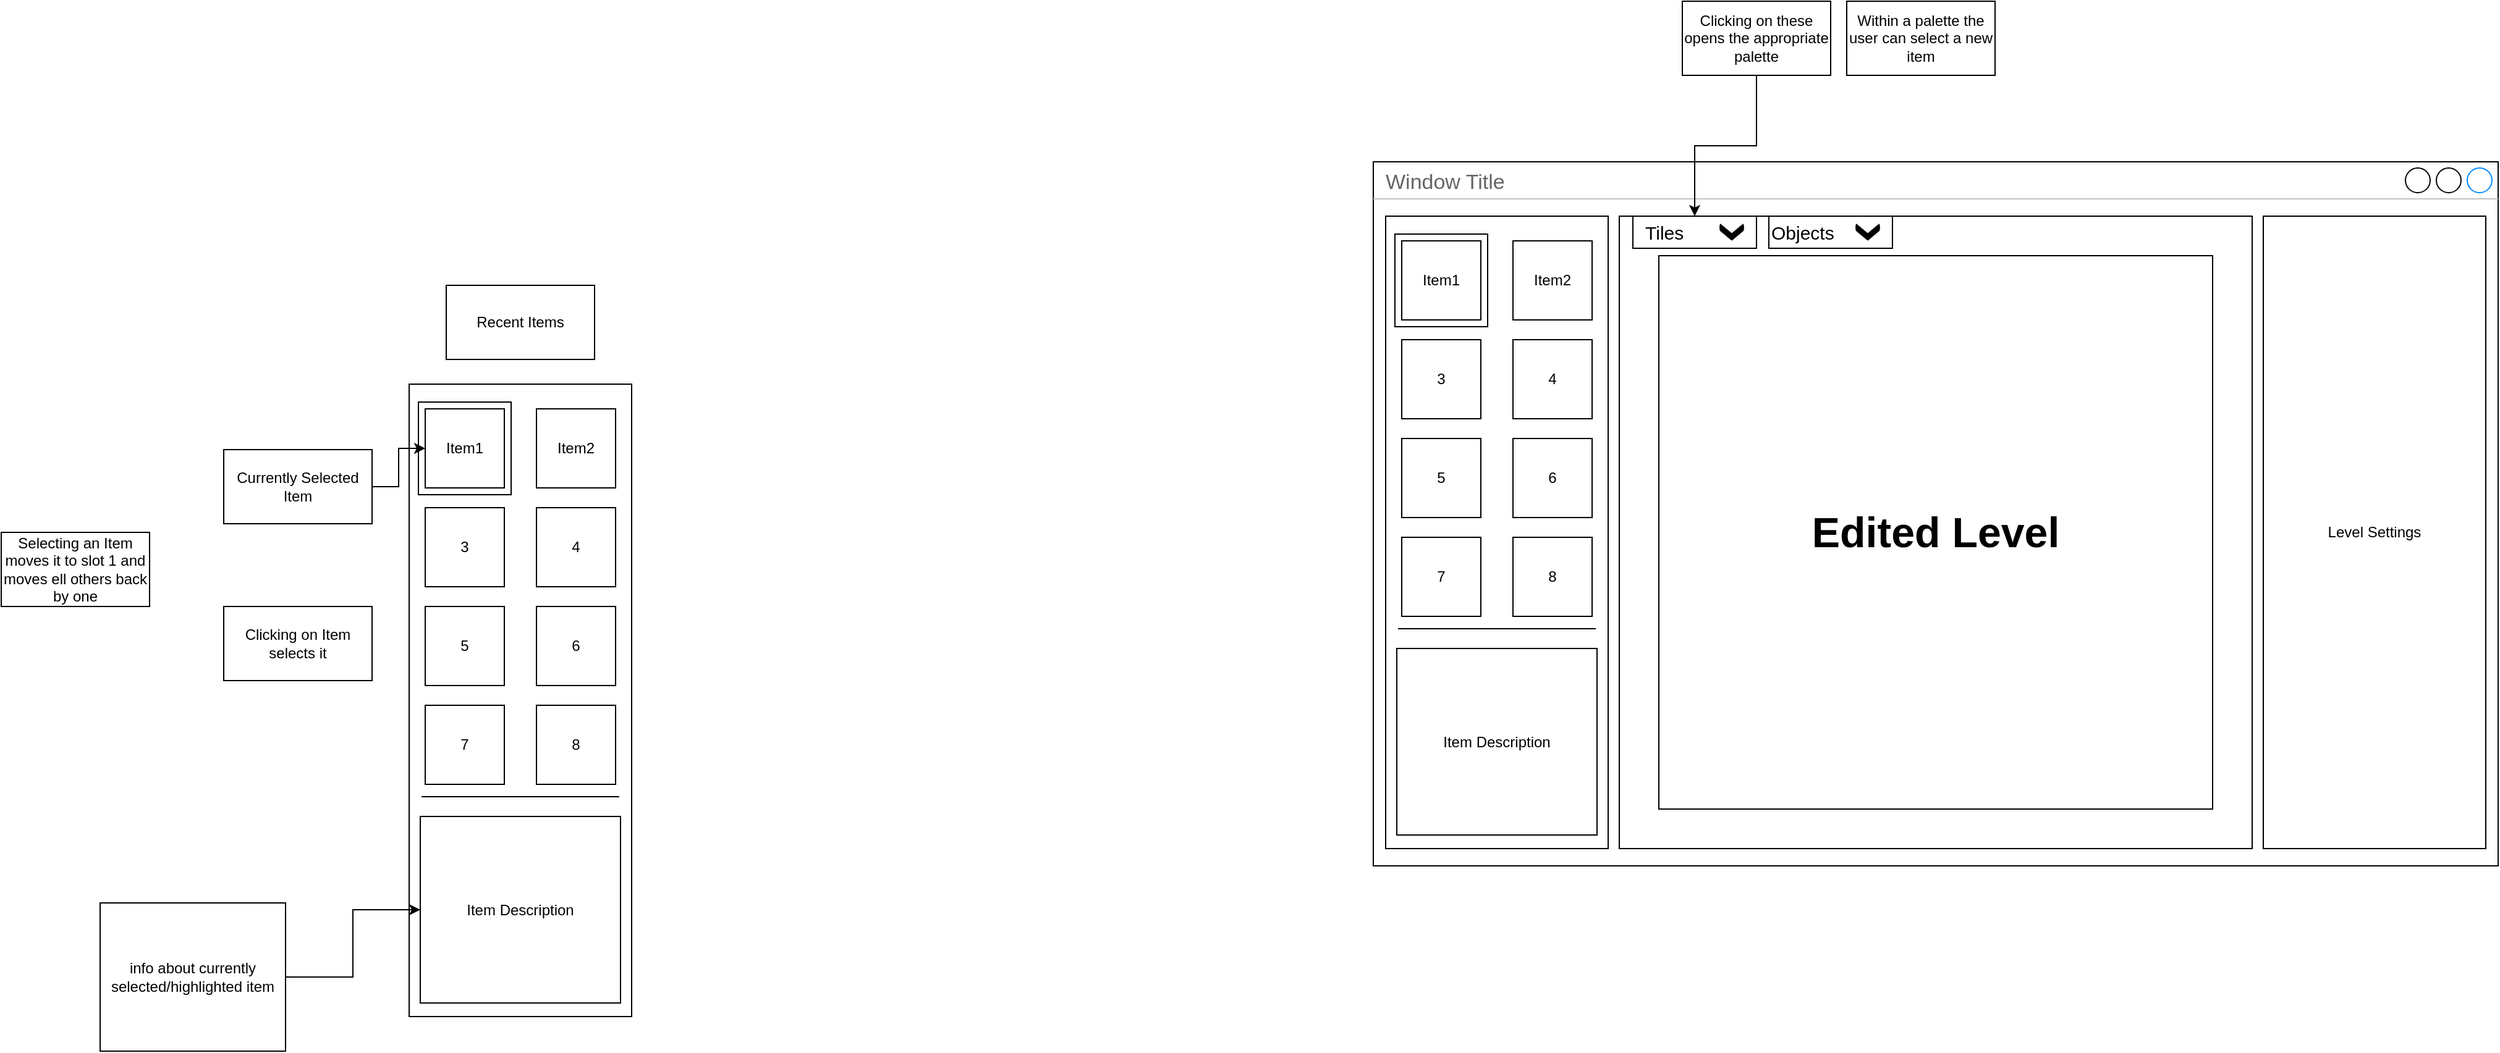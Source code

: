 <mxfile version="24.7.1" type="device">
  <diagram name="Page-1" id="MHz25P8l1DLz0FaoC143">
    <mxGraphModel dx="3785" dy="647" grid="1" gridSize="10" guides="1" tooltips="1" connect="1" arrows="1" fold="1" page="1" pageScale="1" pageWidth="850" pageHeight="1100" background="none" math="0" shadow="0">
      <root>
        <mxCell id="0" />
        <mxCell id="1" parent="0" />
        <mxCell id="TJpbbNPDJ1j3fr_7OfPR-229" value="" style="group" parent="1" vertex="1" connectable="0">
          <mxGeometry x="-1422" y="1110" width="910" height="570" as="geometry" />
        </mxCell>
        <mxCell id="TJpbbNPDJ1j3fr_7OfPR-117" value="" style="group" parent="TJpbbNPDJ1j3fr_7OfPR-229" vertex="1" connectable="0">
          <mxGeometry x="12" width="910" height="570" as="geometry" />
        </mxCell>
        <mxCell id="TJpbbNPDJ1j3fr_7OfPR-24" value="Window Title" style="strokeWidth=1;shadow=0;dashed=0;align=center;html=1;shape=mxgraph.mockup.containers.window;align=left;verticalAlign=top;spacingLeft=8;strokeColor2=#008cff;strokeColor3=#c4c4c4;fontColor=#666666;mainText=;fontSize=17;labelBackgroundColor=none;whiteSpace=wrap;" parent="TJpbbNPDJ1j3fr_7OfPR-117" vertex="1">
          <mxGeometry width="910" height="570" as="geometry" />
        </mxCell>
        <mxCell id="TJpbbNPDJ1j3fr_7OfPR-25" value="&lt;div style=&quot;font-size: 13px;&quot;&gt;&lt;font size=&quot;1&quot;&gt;&lt;b style=&quot;font-size: 34px;&quot;&gt;Edited Level&lt;/b&gt;&lt;/font&gt;&lt;/div&gt;" style="rounded=0;whiteSpace=wrap;html=1;aspect=fixed;" parent="TJpbbNPDJ1j3fr_7OfPR-117" vertex="1">
          <mxGeometry x="199" y="44" width="512" height="512" as="geometry" />
        </mxCell>
        <mxCell id="1-W61MvCv8Y89S9msYaM-2" value="Level Settings" style="rounded=0;whiteSpace=wrap;html=1;" vertex="1" parent="TJpbbNPDJ1j3fr_7OfPR-117">
          <mxGeometry x="720" y="44" width="180" height="512" as="geometry" />
        </mxCell>
        <mxCell id="1-W61MvCv8Y89S9msYaM-74" value="&lt;div style=&quot;font-size: 13px;&quot;&gt;&lt;font size=&quot;1&quot;&gt;&lt;b style=&quot;font-size: 34px;&quot;&gt;Edited Level&lt;/b&gt;&lt;/font&gt;&lt;/div&gt;" style="rounded=0;whiteSpace=wrap;html=1;aspect=fixed;" vertex="1" parent="TJpbbNPDJ1j3fr_7OfPR-117">
          <mxGeometry x="231" y="76" width="448" height="448" as="geometry" />
        </mxCell>
        <mxCell id="1-W61MvCv8Y89S9msYaM-85" value="" style="group" vertex="1" connectable="0" parent="TJpbbNPDJ1j3fr_7OfPR-117">
          <mxGeometry x="210" y="44" width="100" height="26" as="geometry" />
        </mxCell>
        <mxCell id="1-W61MvCv8Y89S9msYaM-80" value="&lt;div style=&quot;padding-left: 8px; font-size: 15px;&quot; align=&quot;left&quot;&gt;&lt;font style=&quot;font-size: 15px;&quot;&gt;Tiles&lt;br&gt;&lt;/font&gt;&lt;/div&gt;" style="rounded=0;whiteSpace=wrap;html=1;align=left;" vertex="1" parent="1-W61MvCv8Y89S9msYaM-85">
          <mxGeometry width="100" height="26" as="geometry" />
        </mxCell>
        <mxCell id="1-W61MvCv8Y89S9msYaM-82" value="" style="html=1;verticalLabelPosition=bottom;labelBackgroundColor=#ffffff;verticalAlign=top;shadow=0;dashed=0;strokeWidth=2;shape=mxgraph.ios7.misc.expand;fillColor=#000000;direction=west;" vertex="1" parent="1-W61MvCv8Y89S9msYaM-85">
          <mxGeometry x="70" y="6.067" width="20" height="13.867" as="geometry" />
        </mxCell>
        <mxCell id="1-W61MvCv8Y89S9msYaM-86" value="" style="group" vertex="1" connectable="0" parent="TJpbbNPDJ1j3fr_7OfPR-117">
          <mxGeometry x="320" y="44" width="100" height="26" as="geometry" />
        </mxCell>
        <mxCell id="1-W61MvCv8Y89S9msYaM-83" value="&lt;font style=&quot;font-size: 15px;&quot;&gt;Objects&lt;/font&gt;" style="rounded=0;whiteSpace=wrap;html=1;align=left;" vertex="1" parent="1-W61MvCv8Y89S9msYaM-86">
          <mxGeometry width="100" height="26" as="geometry" />
        </mxCell>
        <mxCell id="1-W61MvCv8Y89S9msYaM-84" value="" style="html=1;verticalLabelPosition=bottom;labelBackgroundColor=#ffffff;verticalAlign=top;shadow=0;dashed=0;strokeWidth=2;shape=mxgraph.ios7.misc.expand;fillColor=#000000;direction=west;" vertex="1" parent="1-W61MvCv8Y89S9msYaM-86">
          <mxGeometry x="70" y="6.067" width="20" height="13.867" as="geometry" />
        </mxCell>
        <mxCell id="1-W61MvCv8Y89S9msYaM-91" value="" style="group" vertex="1" connectable="0" parent="TJpbbNPDJ1j3fr_7OfPR-117">
          <mxGeometry x="10" y="44" width="180" height="512" as="geometry" />
        </mxCell>
        <mxCell id="1-W61MvCv8Y89S9msYaM-92" value="" style="rounded=0;whiteSpace=wrap;html=1;container=0;" vertex="1" parent="1-W61MvCv8Y89S9msYaM-91">
          <mxGeometry width="180" height="512" as="geometry" />
        </mxCell>
        <mxCell id="1-W61MvCv8Y89S9msYaM-93" value="Item2" style="rounded=0;whiteSpace=wrap;html=1;container=0;" vertex="1" parent="1-W61MvCv8Y89S9msYaM-91">
          <mxGeometry x="103" y="20" width="64" height="64" as="geometry" />
        </mxCell>
        <mxCell id="1-W61MvCv8Y89S9msYaM-94" value="3" style="rounded=0;whiteSpace=wrap;html=1;container=0;" vertex="1" parent="1-W61MvCv8Y89S9msYaM-91">
          <mxGeometry x="13" y="100" width="64" height="64" as="geometry" />
        </mxCell>
        <mxCell id="1-W61MvCv8Y89S9msYaM-95" value="4" style="rounded=0;whiteSpace=wrap;html=1;container=0;" vertex="1" parent="1-W61MvCv8Y89S9msYaM-91">
          <mxGeometry x="103" y="100" width="64" height="64" as="geometry" />
        </mxCell>
        <mxCell id="1-W61MvCv8Y89S9msYaM-96" value="5" style="rounded=0;whiteSpace=wrap;html=1;container=0;" vertex="1" parent="1-W61MvCv8Y89S9msYaM-91">
          <mxGeometry x="13" y="180" width="64" height="64" as="geometry" />
        </mxCell>
        <mxCell id="1-W61MvCv8Y89S9msYaM-97" value="6" style="rounded=0;whiteSpace=wrap;html=1;container=0;" vertex="1" parent="1-W61MvCv8Y89S9msYaM-91">
          <mxGeometry x="103" y="180" width="64" height="64" as="geometry" />
        </mxCell>
        <mxCell id="1-W61MvCv8Y89S9msYaM-98" value="7" style="rounded=0;whiteSpace=wrap;html=1;container=0;" vertex="1" parent="1-W61MvCv8Y89S9msYaM-91">
          <mxGeometry x="13" y="260" width="64" height="64" as="geometry" />
        </mxCell>
        <mxCell id="1-W61MvCv8Y89S9msYaM-99" value="8" style="rounded=0;whiteSpace=wrap;html=1;container=0;" vertex="1" parent="1-W61MvCv8Y89S9msYaM-91">
          <mxGeometry x="103" y="260" width="64" height="64" as="geometry" />
        </mxCell>
        <mxCell id="1-W61MvCv8Y89S9msYaM-100" value="" style="line;strokeWidth=1;fillColor=none;align=left;verticalAlign=middle;spacingTop=-1;spacingLeft=3;spacingRight=3;rotatable=0;labelPosition=right;points=[];portConstraint=eastwest;strokeColor=default;container=0;" vertex="1" parent="1-W61MvCv8Y89S9msYaM-91">
          <mxGeometry x="10" y="330" width="160" height="8" as="geometry" />
        </mxCell>
        <mxCell id="1-W61MvCv8Y89S9msYaM-101" value="Item Description" style="rounded=0;whiteSpace=wrap;html=1;container=0;" vertex="1" parent="1-W61MvCv8Y89S9msYaM-91">
          <mxGeometry x="9" y="350" width="162" height="151" as="geometry" />
        </mxCell>
        <mxCell id="1-W61MvCv8Y89S9msYaM-102" value="Item1" style="rounded=0;whiteSpace=wrap;html=1;container=0;" vertex="1" parent="1-W61MvCv8Y89S9msYaM-91">
          <mxGeometry x="13" y="20" width="64" height="64" as="geometry" />
        </mxCell>
        <mxCell id="1-W61MvCv8Y89S9msYaM-103" value="" style="rounded=0;whiteSpace=wrap;html=1;container=0;" vertex="1" parent="1-W61MvCv8Y89S9msYaM-91">
          <mxGeometry x="7.5" y="14.5" width="75" height="75" as="geometry" />
        </mxCell>
        <mxCell id="1-W61MvCv8Y89S9msYaM-104" value="Item1" style="rounded=0;whiteSpace=wrap;html=1;container=0;" vertex="1" parent="1-W61MvCv8Y89S9msYaM-91">
          <mxGeometry x="13" y="20" width="64" height="64" as="geometry" />
        </mxCell>
        <mxCell id="1-W61MvCv8Y89S9msYaM-39" value="info about currently selected/highlighted item" style="rounded=0;whiteSpace=wrap;html=1;" vertex="1" parent="1">
          <mxGeometry x="-2440" y="1710" width="150" height="120" as="geometry" />
        </mxCell>
        <mxCell id="1-W61MvCv8Y89S9msYaM-41" value="Recent Items" style="rounded=0;whiteSpace=wrap;html=1;" vertex="1" parent="1">
          <mxGeometry x="-2160" y="1210" width="120" height="60" as="geometry" />
        </mxCell>
        <mxCell id="1-W61MvCv8Y89S9msYaM-42" value="Currently Selected Item" style="rounded=0;whiteSpace=wrap;html=1;" vertex="1" parent="1">
          <mxGeometry x="-2340" y="1343" width="120" height="60" as="geometry" />
        </mxCell>
        <mxCell id="1-W61MvCv8Y89S9msYaM-78" value="&lt;div&gt;Clicking on Item&lt;/div&gt;&lt;div&gt;selects it&lt;br&gt;&lt;/div&gt;" style="rounded=0;whiteSpace=wrap;html=1;" vertex="1" parent="1">
          <mxGeometry x="-2340" y="1470" width="120" height="60" as="geometry" />
        </mxCell>
        <mxCell id="1-W61MvCv8Y89S9msYaM-79" value="Selecting an Item moves it to slot 1 and moves ell others back by one" style="rounded=0;whiteSpace=wrap;html=1;" vertex="1" parent="1">
          <mxGeometry x="-2520" y="1410" width="120" height="60" as="geometry" />
        </mxCell>
        <mxCell id="1-W61MvCv8Y89S9msYaM-89" style="edgeStyle=orthogonalEdgeStyle;rounded=0;orthogonalLoop=1;jettySize=auto;html=1;" edge="1" parent="1" source="1-W61MvCv8Y89S9msYaM-87" target="1-W61MvCv8Y89S9msYaM-80">
          <mxGeometry relative="1" as="geometry" />
        </mxCell>
        <mxCell id="1-W61MvCv8Y89S9msYaM-87" value="Clicking on these opens the appropriate palette" style="rounded=0;whiteSpace=wrap;html=1;" vertex="1" parent="1">
          <mxGeometry x="-1160" y="980" width="120" height="60" as="geometry" />
        </mxCell>
        <mxCell id="1-W61MvCv8Y89S9msYaM-88" value="Within a palette the user can select a new item" style="rounded=0;whiteSpace=wrap;html=1;" vertex="1" parent="1">
          <mxGeometry x="-1027" y="980" width="120" height="60" as="geometry" />
        </mxCell>
        <mxCell id="1-W61MvCv8Y89S9msYaM-90" value="" style="group" vertex="1" connectable="0" parent="1">
          <mxGeometry x="-2190" y="1290" width="180" height="512" as="geometry" />
        </mxCell>
        <mxCell id="1-W61MvCv8Y89S9msYaM-1" value="" style="rounded=0;whiteSpace=wrap;html=1;container=0;" vertex="1" parent="1-W61MvCv8Y89S9msYaM-90">
          <mxGeometry width="180" height="512" as="geometry" />
        </mxCell>
        <mxCell id="1-W61MvCv8Y89S9msYaM-9" value="Item2" style="rounded=0;whiteSpace=wrap;html=1;container=0;" vertex="1" parent="1-W61MvCv8Y89S9msYaM-90">
          <mxGeometry x="103" y="20" width="64" height="64" as="geometry" />
        </mxCell>
        <mxCell id="1-W61MvCv8Y89S9msYaM-14" value="3" style="rounded=0;whiteSpace=wrap;html=1;container=0;" vertex="1" parent="1-W61MvCv8Y89S9msYaM-90">
          <mxGeometry x="13" y="100" width="64" height="64" as="geometry" />
        </mxCell>
        <mxCell id="1-W61MvCv8Y89S9msYaM-15" value="4" style="rounded=0;whiteSpace=wrap;html=1;container=0;" vertex="1" parent="1-W61MvCv8Y89S9msYaM-90">
          <mxGeometry x="103" y="100" width="64" height="64" as="geometry" />
        </mxCell>
        <mxCell id="1-W61MvCv8Y89S9msYaM-16" value="5" style="rounded=0;whiteSpace=wrap;html=1;container=0;" vertex="1" parent="1-W61MvCv8Y89S9msYaM-90">
          <mxGeometry x="13" y="180" width="64" height="64" as="geometry" />
        </mxCell>
        <mxCell id="1-W61MvCv8Y89S9msYaM-17" value="6" style="rounded=0;whiteSpace=wrap;html=1;container=0;" vertex="1" parent="1-W61MvCv8Y89S9msYaM-90">
          <mxGeometry x="103" y="180" width="64" height="64" as="geometry" />
        </mxCell>
        <mxCell id="1-W61MvCv8Y89S9msYaM-18" value="7" style="rounded=0;whiteSpace=wrap;html=1;container=0;" vertex="1" parent="1-W61MvCv8Y89S9msYaM-90">
          <mxGeometry x="13" y="260" width="64" height="64" as="geometry" />
        </mxCell>
        <mxCell id="1-W61MvCv8Y89S9msYaM-19" value="8" style="rounded=0;whiteSpace=wrap;html=1;container=0;" vertex="1" parent="1-W61MvCv8Y89S9msYaM-90">
          <mxGeometry x="103" y="260" width="64" height="64" as="geometry" />
        </mxCell>
        <mxCell id="1-W61MvCv8Y89S9msYaM-21" value="" style="line;strokeWidth=1;fillColor=none;align=left;verticalAlign=middle;spacingTop=-1;spacingLeft=3;spacingRight=3;rotatable=0;labelPosition=right;points=[];portConstraint=eastwest;strokeColor=default;container=0;" vertex="1" parent="1-W61MvCv8Y89S9msYaM-90">
          <mxGeometry x="10" y="330" width="160" height="8" as="geometry" />
        </mxCell>
        <mxCell id="1-W61MvCv8Y89S9msYaM-22" value="Item Description" style="rounded=0;whiteSpace=wrap;html=1;container=0;" vertex="1" parent="1-W61MvCv8Y89S9msYaM-90">
          <mxGeometry x="9" y="350" width="162" height="151" as="geometry" />
        </mxCell>
        <mxCell id="1-W61MvCv8Y89S9msYaM-3" value="Item1" style="rounded=0;whiteSpace=wrap;html=1;container=0;" vertex="1" parent="1-W61MvCv8Y89S9msYaM-90">
          <mxGeometry x="13" y="20" width="64" height="64" as="geometry" />
        </mxCell>
        <mxCell id="1-W61MvCv8Y89S9msYaM-76" value="" style="rounded=0;whiteSpace=wrap;html=1;container=0;" vertex="1" parent="1-W61MvCv8Y89S9msYaM-90">
          <mxGeometry x="7.5" y="14.5" width="75" height="75" as="geometry" />
        </mxCell>
        <mxCell id="1-W61MvCv8Y89S9msYaM-77" value="Item1" style="rounded=0;whiteSpace=wrap;html=1;container=0;" vertex="1" parent="1-W61MvCv8Y89S9msYaM-90">
          <mxGeometry x="13" y="20" width="64" height="64" as="geometry" />
        </mxCell>
        <mxCell id="1-W61MvCv8Y89S9msYaM-40" style="edgeStyle=orthogonalEdgeStyle;rounded=0;orthogonalLoop=1;jettySize=auto;html=1;entryX=0;entryY=0.5;entryDx=0;entryDy=0;" edge="1" parent="1" source="1-W61MvCv8Y89S9msYaM-39" target="1-W61MvCv8Y89S9msYaM-22">
          <mxGeometry relative="1" as="geometry" />
        </mxCell>
        <mxCell id="1-W61MvCv8Y89S9msYaM-43" style="edgeStyle=orthogonalEdgeStyle;rounded=0;orthogonalLoop=1;jettySize=auto;html=1;entryX=0;entryY=0.5;entryDx=0;entryDy=0;" edge="1" parent="1" source="1-W61MvCv8Y89S9msYaM-42" target="1-W61MvCv8Y89S9msYaM-3">
          <mxGeometry relative="1" as="geometry" />
        </mxCell>
      </root>
    </mxGraphModel>
  </diagram>
</mxfile>
